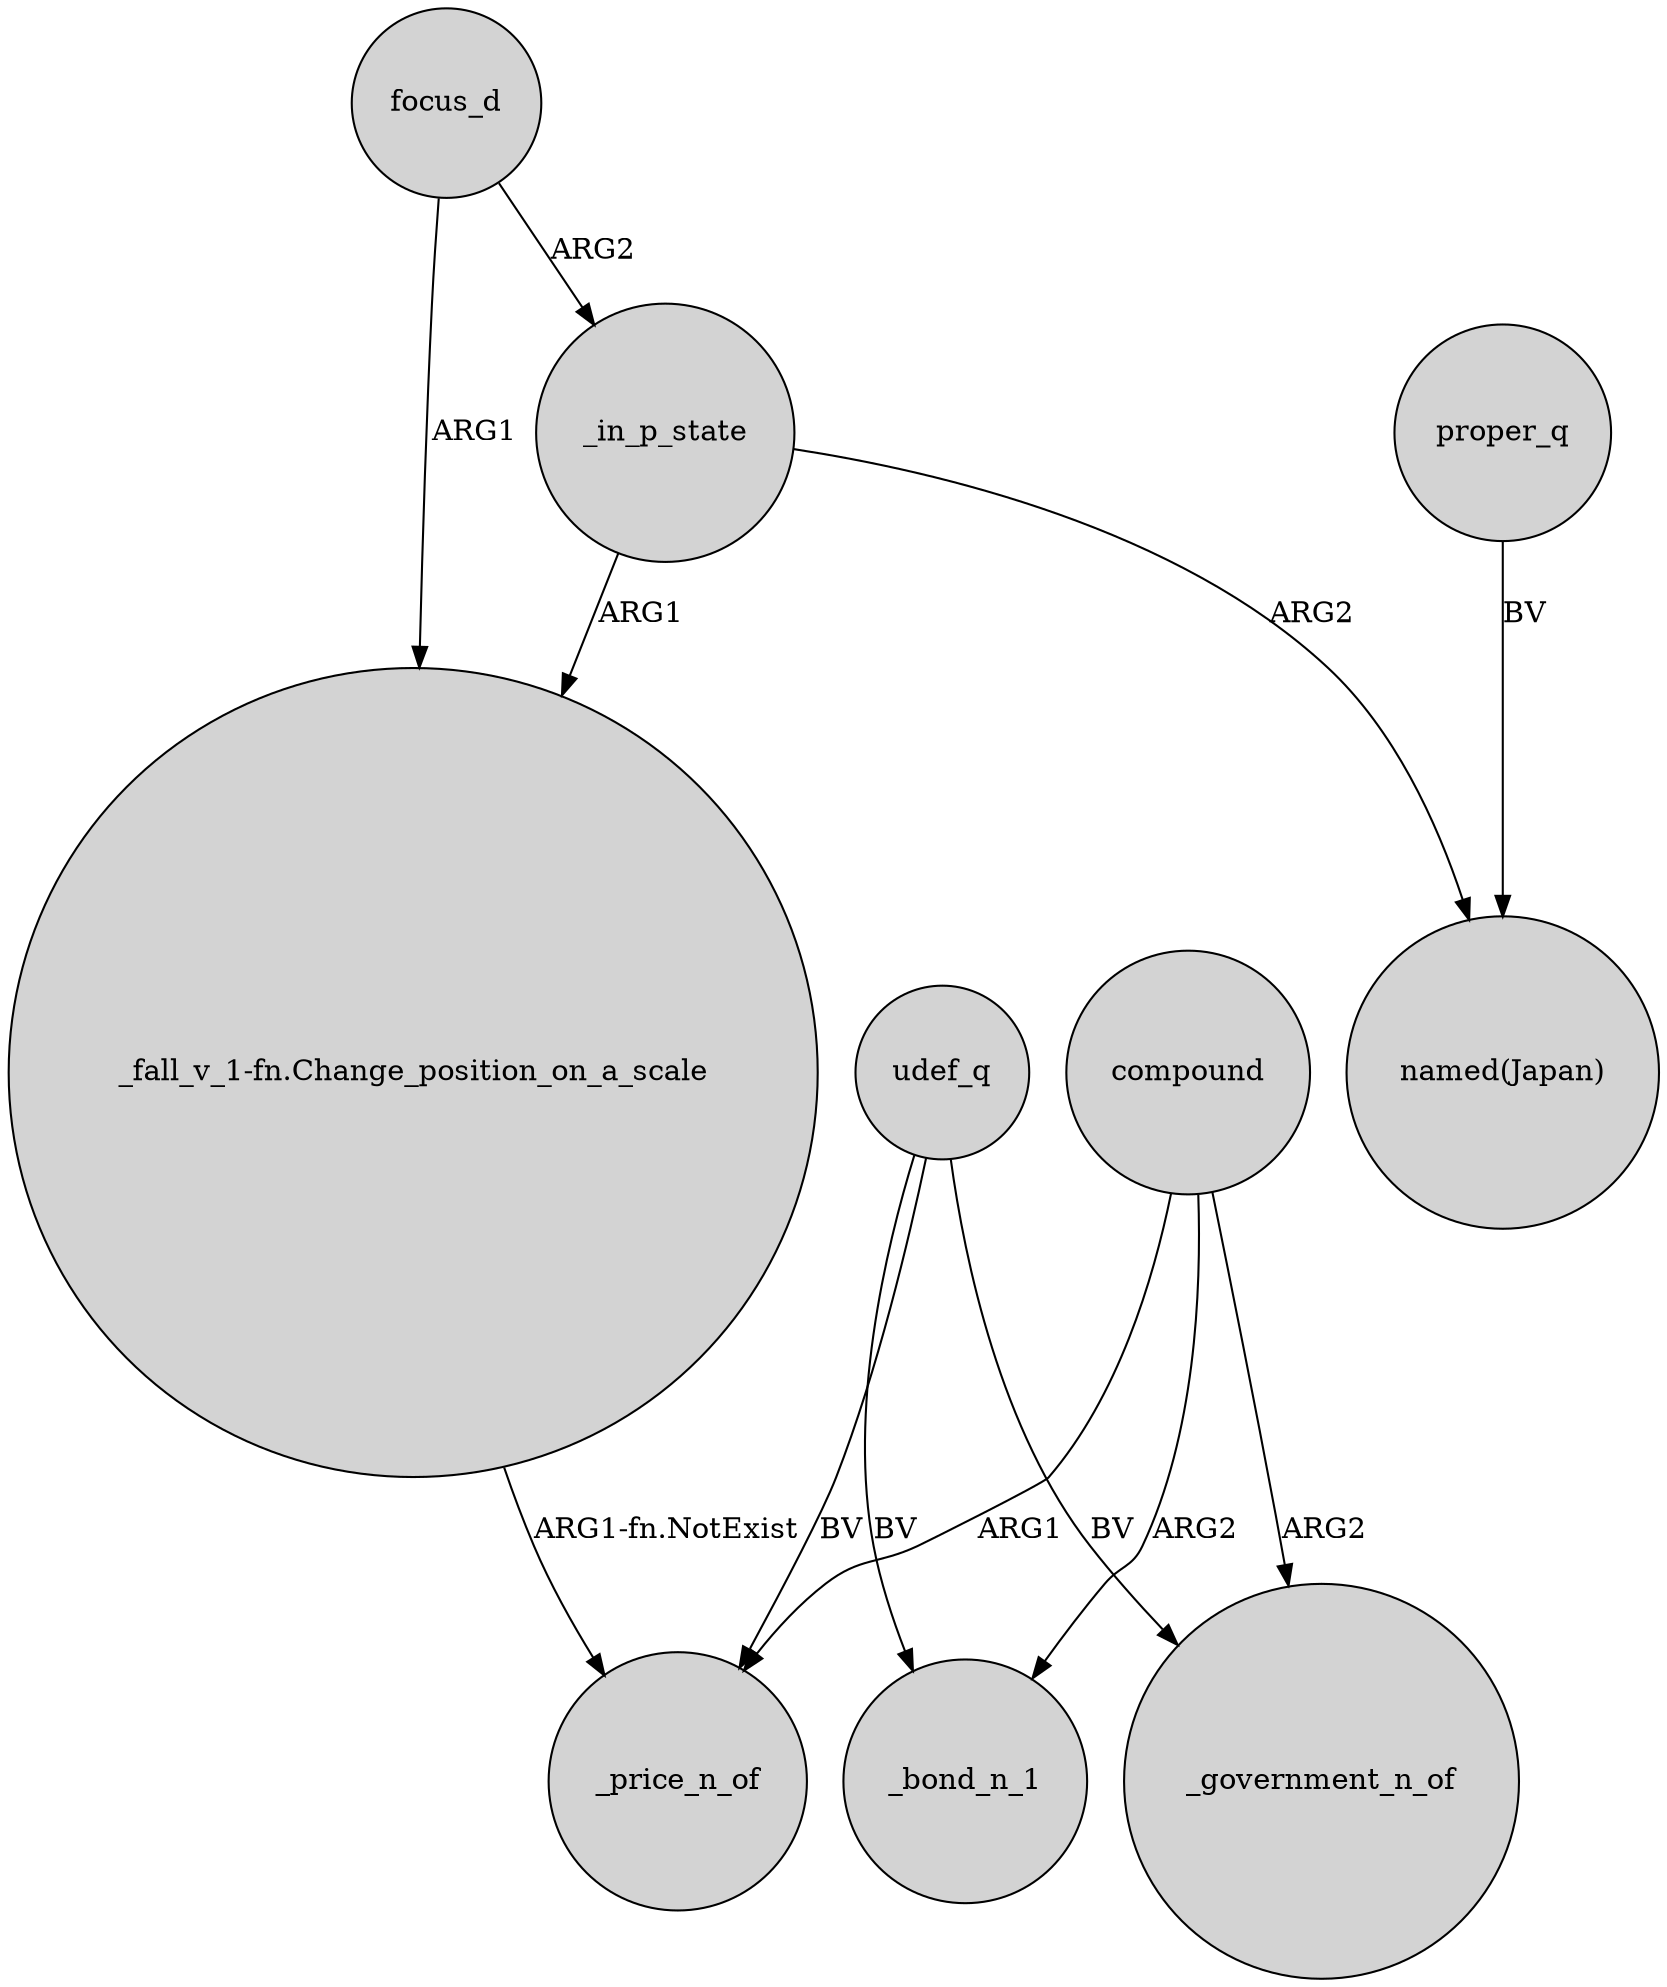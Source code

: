 digraph {
	node [shape=circle style=filled]
	compound -> _bond_n_1 [label=ARG2]
	udef_q -> _bond_n_1 [label=BV]
	focus_d -> "_fall_v_1-fn.Change_position_on_a_scale" [label=ARG1]
	_in_p_state -> "_fall_v_1-fn.Change_position_on_a_scale" [label=ARG1]
	udef_q -> _price_n_of [label=BV]
	compound -> _price_n_of [label=ARG1]
	"_fall_v_1-fn.Change_position_on_a_scale" -> _price_n_of [label="ARG1-fn.NotExist"]
	proper_q -> "named(Japan)" [label=BV]
	compound -> _government_n_of [label=ARG2]
	udef_q -> _government_n_of [label=BV]
	_in_p_state -> "named(Japan)" [label=ARG2]
	focus_d -> _in_p_state [label=ARG2]
}
